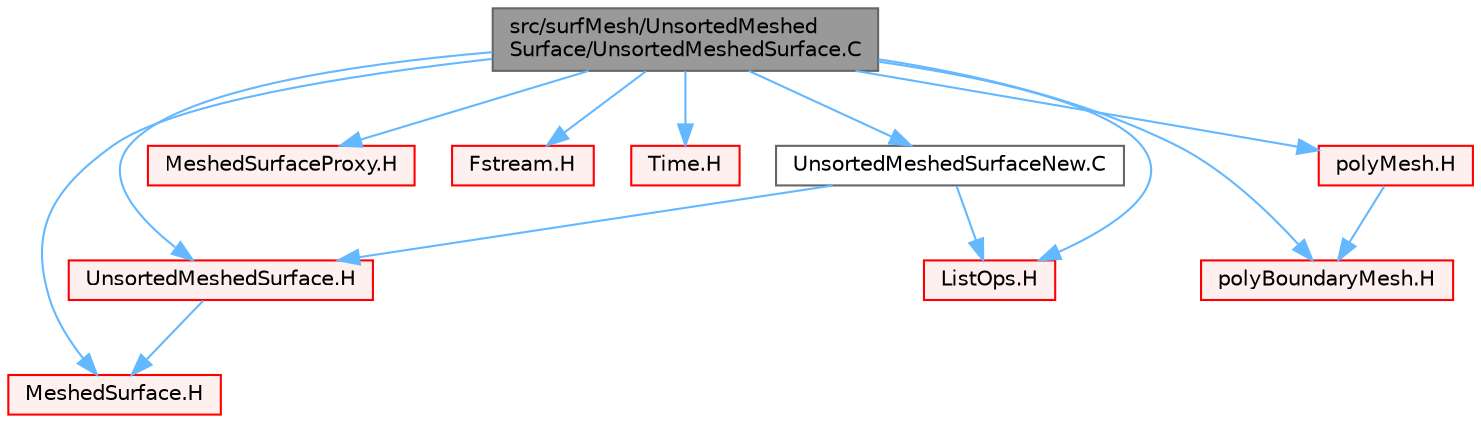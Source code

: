 digraph "src/surfMesh/UnsortedMeshedSurface/UnsortedMeshedSurface.C"
{
 // LATEX_PDF_SIZE
  bgcolor="transparent";
  edge [fontname=Helvetica,fontsize=10,labelfontname=Helvetica,labelfontsize=10];
  node [fontname=Helvetica,fontsize=10,shape=box,height=0.2,width=0.4];
  Node1 [id="Node000001",label="src/surfMesh/UnsortedMeshed\lSurface/UnsortedMeshedSurface.C",height=0.2,width=0.4,color="gray40", fillcolor="grey60", style="filled", fontcolor="black",tooltip=" "];
  Node1 -> Node2 [id="edge1_Node000001_Node000002",color="steelblue1",style="solid",tooltip=" "];
  Node2 [id="Node000002",label="MeshedSurface.H",height=0.2,width=0.4,color="red", fillcolor="#FFF0F0", style="filled",URL="$MeshedSurface_8H.html",tooltip=" "];
  Node1 -> Node265 [id="edge2_Node000001_Node000265",color="steelblue1",style="solid",tooltip=" "];
  Node265 [id="Node000265",label="UnsortedMeshedSurface.H",height=0.2,width=0.4,color="red", fillcolor="#FFF0F0", style="filled",URL="$UnsortedMeshedSurface_8H.html",tooltip=" "];
  Node265 -> Node2 [id="edge3_Node000265_Node000002",color="steelblue1",style="solid",tooltip=" "];
  Node1 -> Node266 [id="edge4_Node000001_Node000266",color="steelblue1",style="solid",tooltip=" "];
  Node266 [id="Node000266",label="MeshedSurfaceProxy.H",height=0.2,width=0.4,color="red", fillcolor="#FFF0F0", style="filled",URL="$MeshedSurfaceProxy_8H.html",tooltip=" "];
  Node1 -> Node267 [id="edge5_Node000001_Node000267",color="steelblue1",style="solid",tooltip=" "];
  Node267 [id="Node000267",label="Fstream.H",height=0.2,width=0.4,color="red", fillcolor="#FFF0F0", style="filled",URL="$Fstream_8H.html",tooltip=" "];
  Node1 -> Node272 [id="edge6_Node000001_Node000272",color="steelblue1",style="solid",tooltip=" "];
  Node272 [id="Node000272",label="Time.H",height=0.2,width=0.4,color="red", fillcolor="#FFF0F0", style="filled",URL="$Time_8H.html",tooltip=" "];
  Node1 -> Node164 [id="edge7_Node000001_Node000164",color="steelblue1",style="solid",tooltip=" "];
  Node164 [id="Node000164",label="ListOps.H",height=0.2,width=0.4,color="red", fillcolor="#FFF0F0", style="filled",URL="$ListOps_8H.html",tooltip="Various functions to operate on Lists."];
  Node1 -> Node335 [id="edge8_Node000001_Node000335",color="steelblue1",style="solid",tooltip=" "];
  Node335 [id="Node000335",label="polyBoundaryMesh.H",height=0.2,width=0.4,color="red", fillcolor="#FFF0F0", style="filled",URL="$polyBoundaryMesh_8H.html",tooltip=" "];
  Node1 -> Node340 [id="edge9_Node000001_Node000340",color="steelblue1",style="solid",tooltip=" "];
  Node340 [id="Node000340",label="polyMesh.H",height=0.2,width=0.4,color="red", fillcolor="#FFF0F0", style="filled",URL="$polyMesh_8H.html",tooltip=" "];
  Node340 -> Node335 [id="edge10_Node000340_Node000335",color="steelblue1",style="solid",tooltip=" "];
  Node1 -> Node372 [id="edge11_Node000001_Node000372",color="steelblue1",style="solid",tooltip=" "];
  Node372 [id="Node000372",label="UnsortedMeshedSurfaceNew.C",height=0.2,width=0.4,color="grey40", fillcolor="white", style="filled",URL="$UnsortedMeshedSurfaceNew_8C.html",tooltip=" "];
  Node372 -> Node265 [id="edge12_Node000372_Node000265",color="steelblue1",style="solid",tooltip=" "];
  Node372 -> Node164 [id="edge13_Node000372_Node000164",color="steelblue1",style="solid",tooltip=" "];
}
